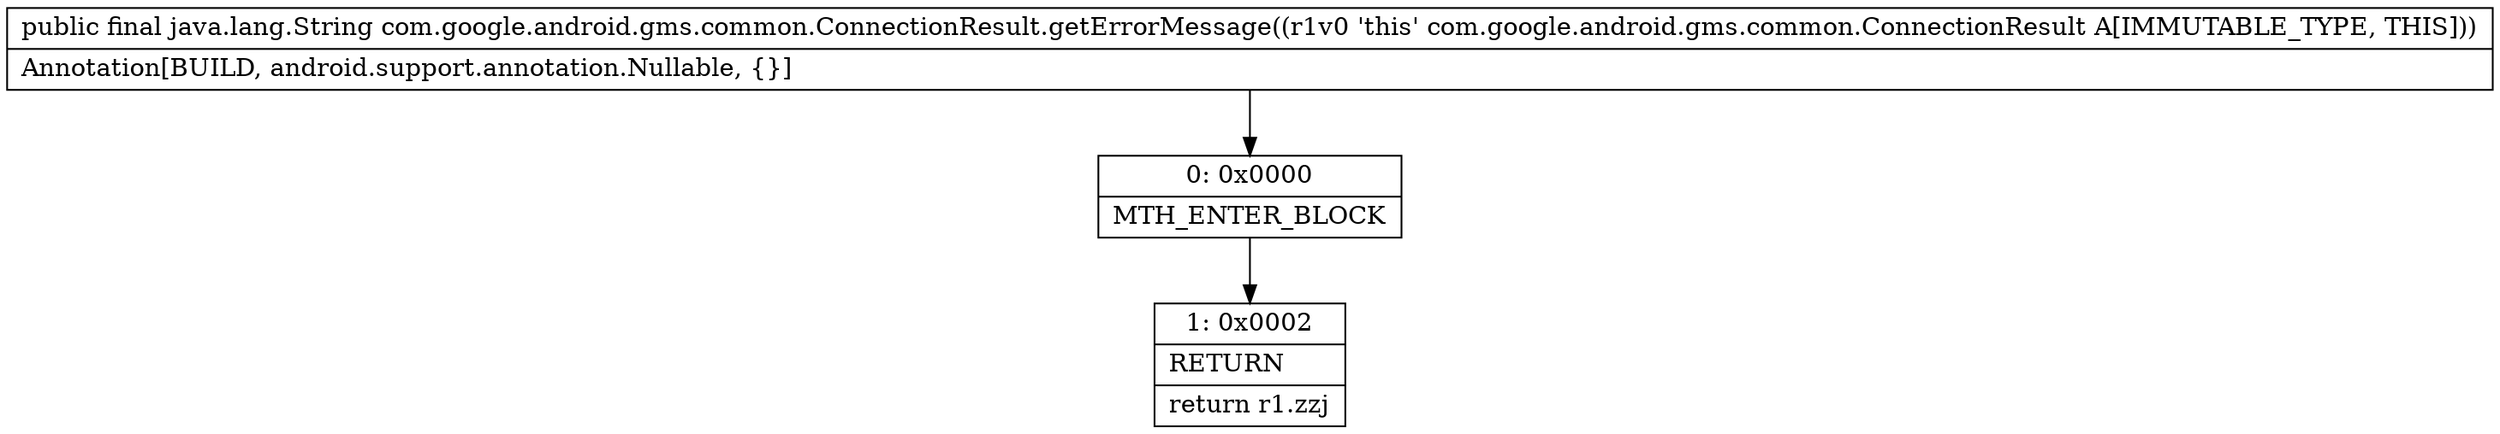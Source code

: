 digraph "CFG forcom.google.android.gms.common.ConnectionResult.getErrorMessage()Ljava\/lang\/String;" {
Node_0 [shape=record,label="{0\:\ 0x0000|MTH_ENTER_BLOCK\l}"];
Node_1 [shape=record,label="{1\:\ 0x0002|RETURN\l|return r1.zzj\l}"];
MethodNode[shape=record,label="{public final java.lang.String com.google.android.gms.common.ConnectionResult.getErrorMessage((r1v0 'this' com.google.android.gms.common.ConnectionResult A[IMMUTABLE_TYPE, THIS]))  | Annotation[BUILD, android.support.annotation.Nullable, \{\}]\l}"];
MethodNode -> Node_0;
Node_0 -> Node_1;
}

